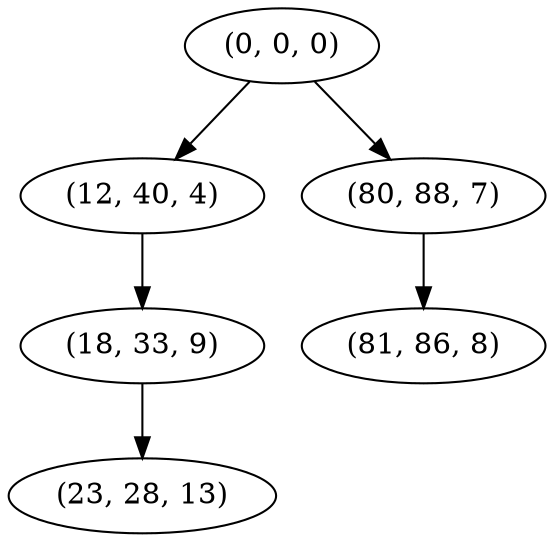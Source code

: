 digraph tree {
    "(0, 0, 0)";
    "(12, 40, 4)";
    "(18, 33, 9)";
    "(23, 28, 13)";
    "(80, 88, 7)";
    "(81, 86, 8)";
    "(0, 0, 0)" -> "(12, 40, 4)";
    "(0, 0, 0)" -> "(80, 88, 7)";
    "(12, 40, 4)" -> "(18, 33, 9)";
    "(18, 33, 9)" -> "(23, 28, 13)";
    "(80, 88, 7)" -> "(81, 86, 8)";
}
